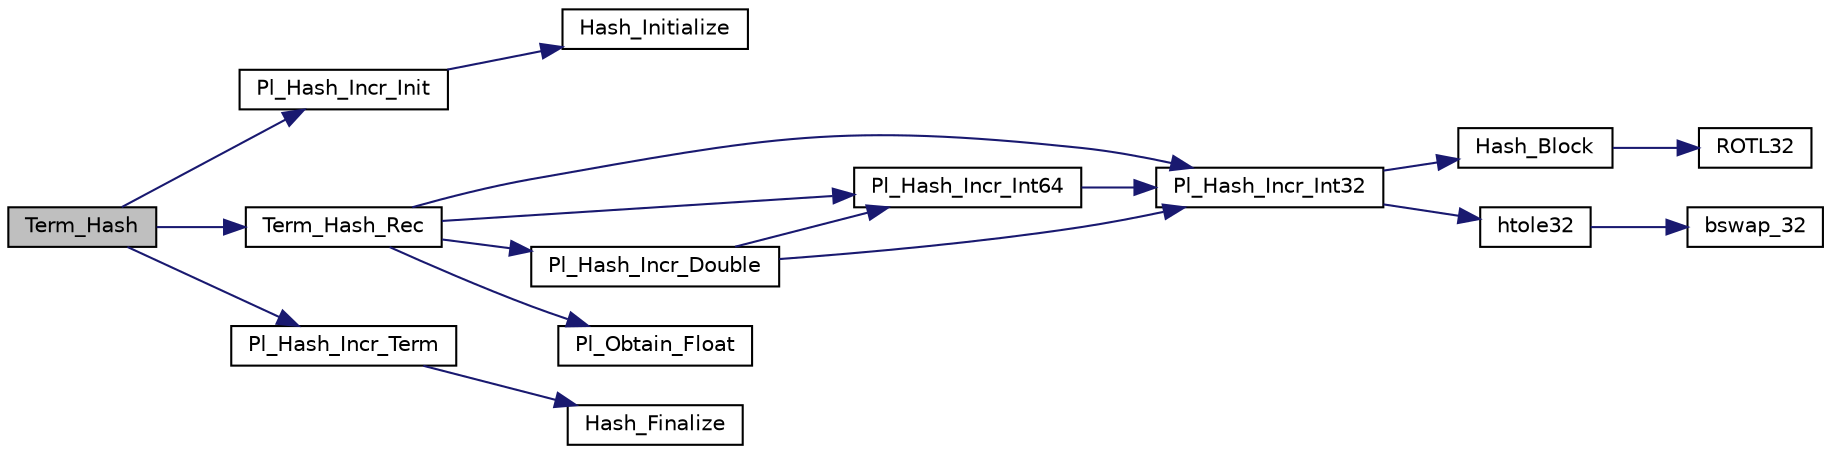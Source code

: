 digraph "Term_Hash"
{
  edge [fontname="Helvetica",fontsize="10",labelfontname="Helvetica",labelfontsize="10"];
  node [fontname="Helvetica",fontsize="10",shape=record];
  rankdir="LR";
  Node1 [label="Term_Hash",height=0.2,width=0.4,color="black", fillcolor="grey75", style="filled", fontcolor="black"];
  Node1 -> Node2 [color="midnightblue",fontsize="10",style="solid",fontname="Helvetica"];
  Node2 [label="Pl_Hash_Incr_Init",height=0.2,width=0.4,color="black", fillcolor="white", style="filled",URL="$hash__fct_8c.html#ad016aa10ac5c6dc13d37e35b0f3ca994"];
  Node2 -> Node3 [color="midnightblue",fontsize="10",style="solid",fontname="Helvetica"];
  Node3 [label="Hash_Initialize",height=0.2,width=0.4,color="black", fillcolor="white", style="filled",URL="$hash__fct_8c.html#abe414d7525a1bb4fcb8e4fd757498cb9"];
  Node1 -> Node4 [color="midnightblue",fontsize="10",style="solid",fontname="Helvetica"];
  Node4 [label="Term_Hash_Rec",height=0.2,width=0.4,color="black", fillcolor="white", style="filled",URL="$term__supp_8c.html#a3a40eeb504783788c0a7348b20cd4406"];
  Node4 -> Node5 [color="midnightblue",fontsize="10",style="solid",fontname="Helvetica"];
  Node5 [label="Pl_Hash_Incr_Int32",height=0.2,width=0.4,color="black", fillcolor="white", style="filled",URL="$hash__fct_8c.html#abf96783738086d9801acda7b7774da0d"];
  Node5 -> Node6 [color="midnightblue",fontsize="10",style="solid",fontname="Helvetica"];
  Node6 [label="Hash_Block",height=0.2,width=0.4,color="black", fillcolor="white", style="filled",URL="$hash__fct_8c.html#a246d57a2057081601cbdf7866a5bb741"];
  Node6 -> Node7 [color="midnightblue",fontsize="10",style="solid",fontname="Helvetica"];
  Node7 [label="ROTL32",height=0.2,width=0.4,color="black", fillcolor="white", style="filled",URL="$hash__fct_8c.html#a708b6c5d73a1851b9c32c0bf9731677c"];
  Node5 -> Node8 [color="midnightblue",fontsize="10",style="solid",fontname="Helvetica"];
  Node8 [label="htole32",height=0.2,width=0.4,color="black", fillcolor="white", style="filled",URL="$hash__fct_8c.html#a4cd4c65b12eda281caa975103d28a59b"];
  Node8 -> Node9 [color="midnightblue",fontsize="10",style="solid",fontname="Helvetica"];
  Node9 [label="bswap_32",height=0.2,width=0.4,color="black", fillcolor="white", style="filled",URL="$hash__fct_8c.html#acdd5094f58e4c6e2b0176654b7f20e1c"];
  Node4 -> Node10 [color="midnightblue",fontsize="10",style="solid",fontname="Helvetica"];
  Node10 [label="Pl_Hash_Incr_Int64",height=0.2,width=0.4,color="black", fillcolor="white", style="filled",URL="$hash__fct_8c.html#a0c0765d9acb2a093ab0ba2ddf2db3889"];
  Node10 -> Node5 [color="midnightblue",fontsize="10",style="solid",fontname="Helvetica"];
  Node4 -> Node11 [color="midnightblue",fontsize="10",style="solid",fontname="Helvetica"];
  Node11 [label="Pl_Hash_Incr_Double",height=0.2,width=0.4,color="black", fillcolor="white", style="filled",URL="$hash__fct_8c.html#a6587ebf9a68dd6d3d72d4c910cf68108"];
  Node11 -> Node10 [color="midnightblue",fontsize="10",style="solid",fontname="Helvetica"];
  Node11 -> Node5 [color="midnightblue",fontsize="10",style="solid",fontname="Helvetica"];
  Node4 -> Node12 [color="midnightblue",fontsize="10",style="solid",fontname="Helvetica"];
  Node12 [label="Pl_Obtain_Float",height=0.2,width=0.4,color="black", fillcolor="white", style="filled",URL="$wam__inst_8c.html#abe61f0e18fbf38ab873ac2754c9498ce"];
  Node1 -> Node13 [color="midnightblue",fontsize="10",style="solid",fontname="Helvetica"];
  Node13 [label="Pl_Hash_Incr_Term",height=0.2,width=0.4,color="black", fillcolor="white", style="filled",URL="$hash__fct_8c.html#ae6950aabdc9e0e998bc66b17fd1be80d"];
  Node13 -> Node14 [color="midnightblue",fontsize="10",style="solid",fontname="Helvetica"];
  Node14 [label="Hash_Finalize",height=0.2,width=0.4,color="black", fillcolor="white", style="filled",URL="$hash__fct_8c.html#aa33bb265b03bb03aa455241e374409f7"];
}

